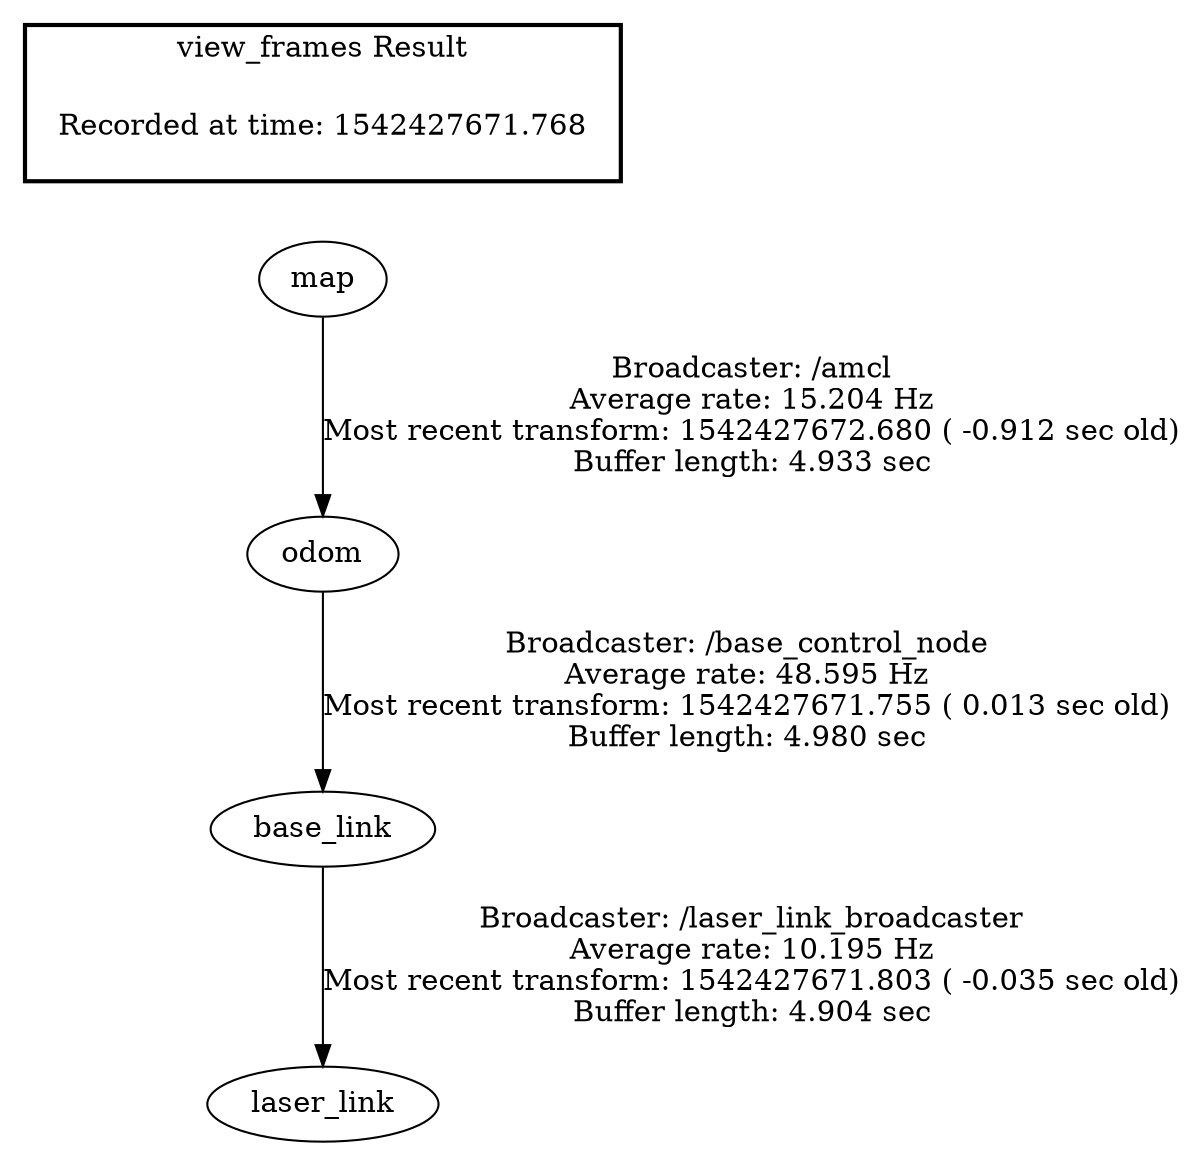 digraph G {
"odom" -> "base_link"[label="Broadcaster: /base_control_node\nAverage rate: 48.595 Hz\nMost recent transform: 1542427671.755 ( 0.013 sec old)\nBuffer length: 4.980 sec\n"];
"map" -> "odom"[label="Broadcaster: /amcl\nAverage rate: 15.204 Hz\nMost recent transform: 1542427672.680 ( -0.912 sec old)\nBuffer length: 4.933 sec\n"];
"base_link" -> "laser_link"[label="Broadcaster: /laser_link_broadcaster\nAverage rate: 10.195 Hz\nMost recent transform: 1542427671.803 ( -0.035 sec old)\nBuffer length: 4.904 sec\n"];
edge [style=invis];
 subgraph cluster_legend { style=bold; color=black; label ="view_frames Result";
"Recorded at time: 1542427671.768"[ shape=plaintext ] ;
 }->"map";
}